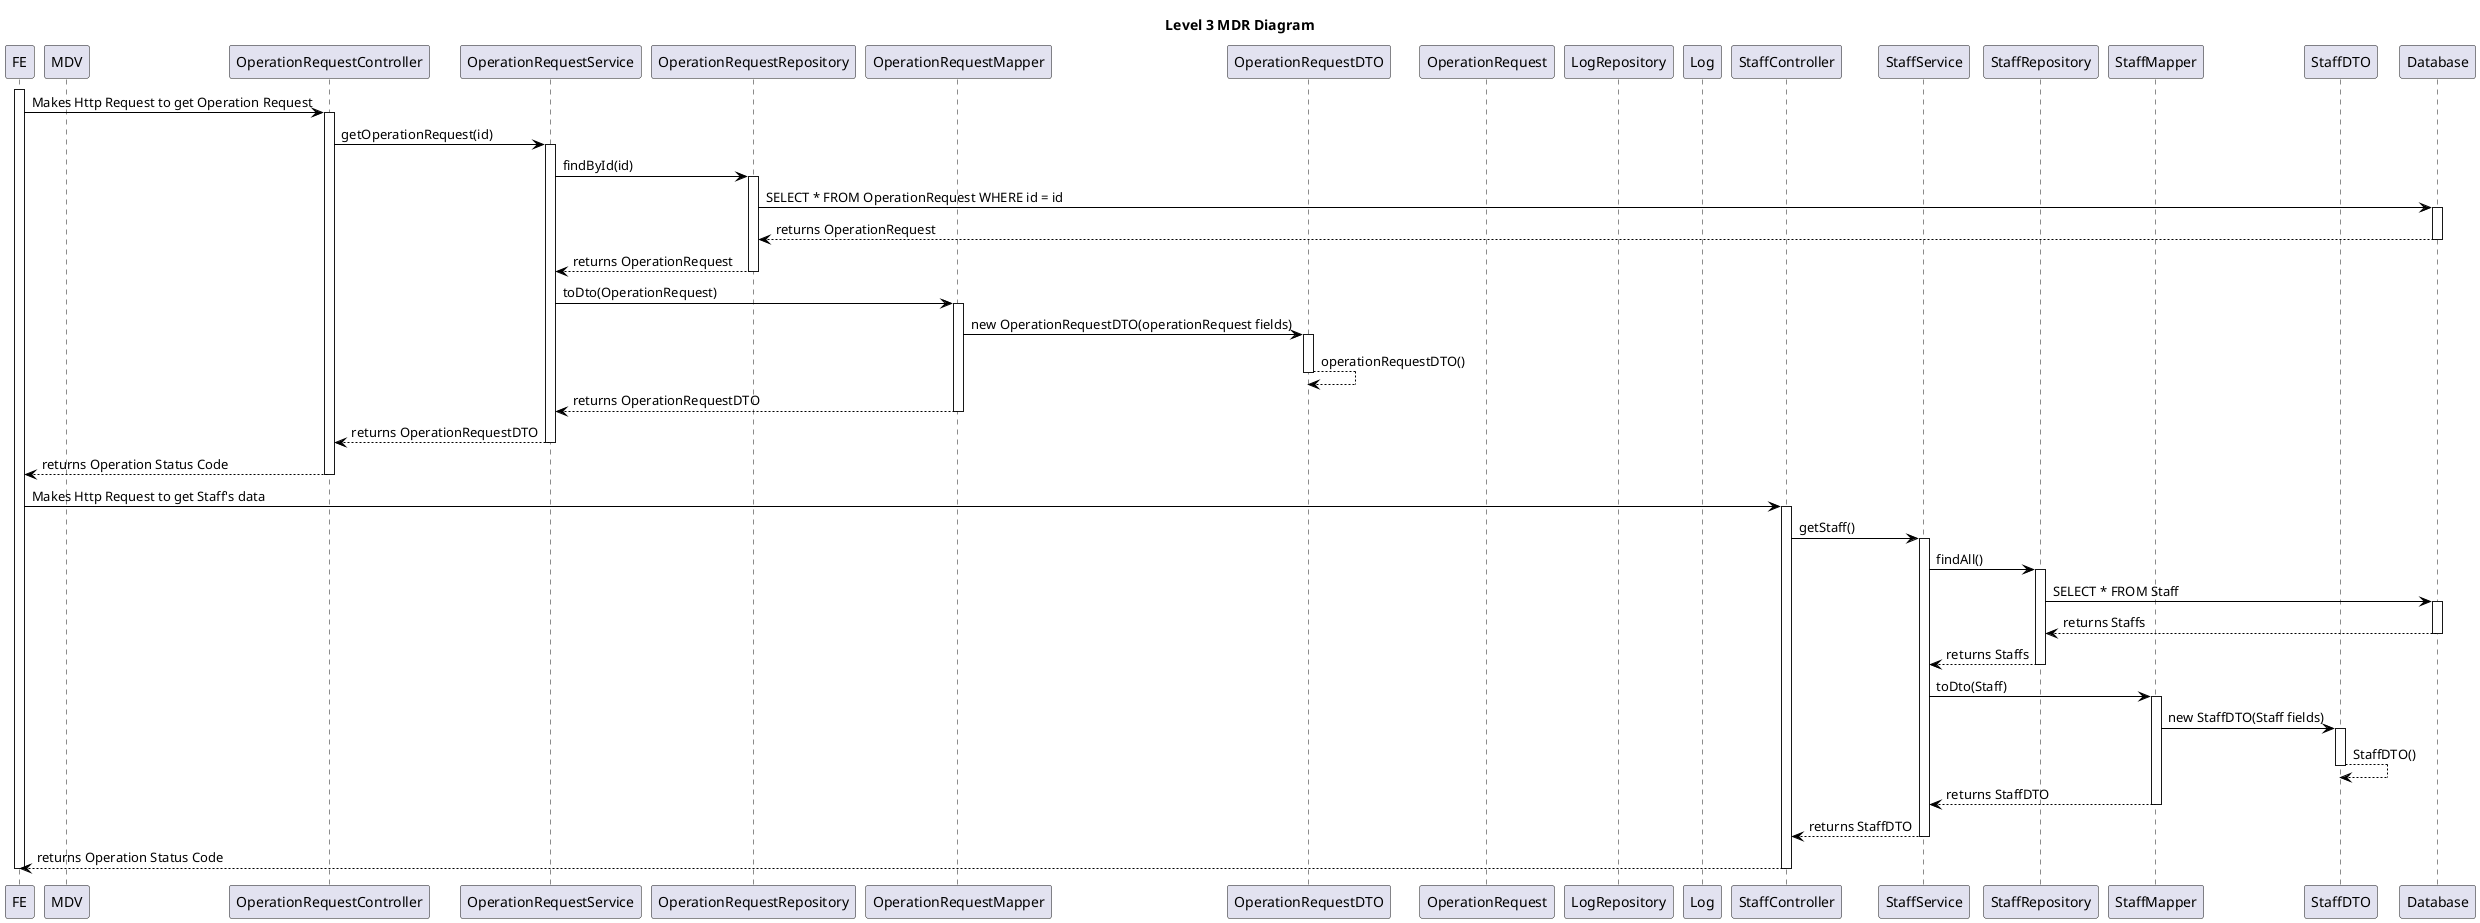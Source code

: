 @startuml level_3_MDR

title Level 3 MDR Diagram

hide empty members
'skinparam Linetype ortho

skinparam class {
    BackgroundColor<<valueObject>> #D6EAF8
    BackgroundColor<<root>> #FDEBD0
    BackgroundColor<<service>> #D1F2EB
    BackgroundColor #UIF9E7
    ArrowColor Black
}

skinparam package {
    BackgroundColor #EBF5FB
}

participant FE as FE
participant MDV as MDV
participant "OperationRequestController" as ORC
participant "OperationRequestService" as ORS
participant "OperationRequestRepository" as ORR
participant "OperationRequestMapper" as M
participant "OperationRequestDTO" as ORD
participant "OperationRequest" as O
participant "LogRepository" as LR
participant "Log" as L
participant "StaffController" as SC
participant "StaffService" as SS
participant "StaffRepository" as SR
participant "StaffMapper" as SM
participant "StaffDTO" as SD
participant "Database" as DB

activate FE
FE -> ORC: Makes Http Request to get Operation Request
activate ORC
ORC -> ORS: getOperationRequest(id)
activate ORS
ORS -> ORR: findById(id)
activate ORR
ORR -> DB: SELECT * FROM OperationRequest WHERE id = id
activate DB
DB --> ORR: returns OperationRequest
deactivate DB
ORR --> ORS: returns OperationRequest
deactivate ORR
ORS -> M: toDto(OperationRequest)
activate M
M -> ORD: new OperationRequestDTO(operationRequest fields)
activate ORD
ORD --> ORD: operationRequestDTO()
deactivate ORD
M --> ORS: returns OperationRequestDTO
deactivate M
ORS --> ORC: returns OperationRequestDTO
deactivate ORS
ORC --> FE: returns Operation Status Code
deactivate ORC
FE -> SC: Makes Http Request to get Staff's data
activate SC
SC -> SS: getStaff()
activate SS
SS -> SR: findAll()
activate SR
SR -> DB: SELECT * FROM Staff
activate DB
DB --> SR: returns Staffs
deactivate DB
SR --> SS: returns Staffs
deactivate SR
SS -> SM: toDto(Staff)
activate SM
SM -> SD: new StaffDTO(Staff fields)
activate SD
SD --> SD: StaffDTO()
deactivate SD
SM --> SS: returns StaffDTO
deactivate SM
SS --> SC: returns StaffDTO
deactivate SS
SC --> FE: returns Operation Status Code
deactivate SC
deactivate FE

@enduml